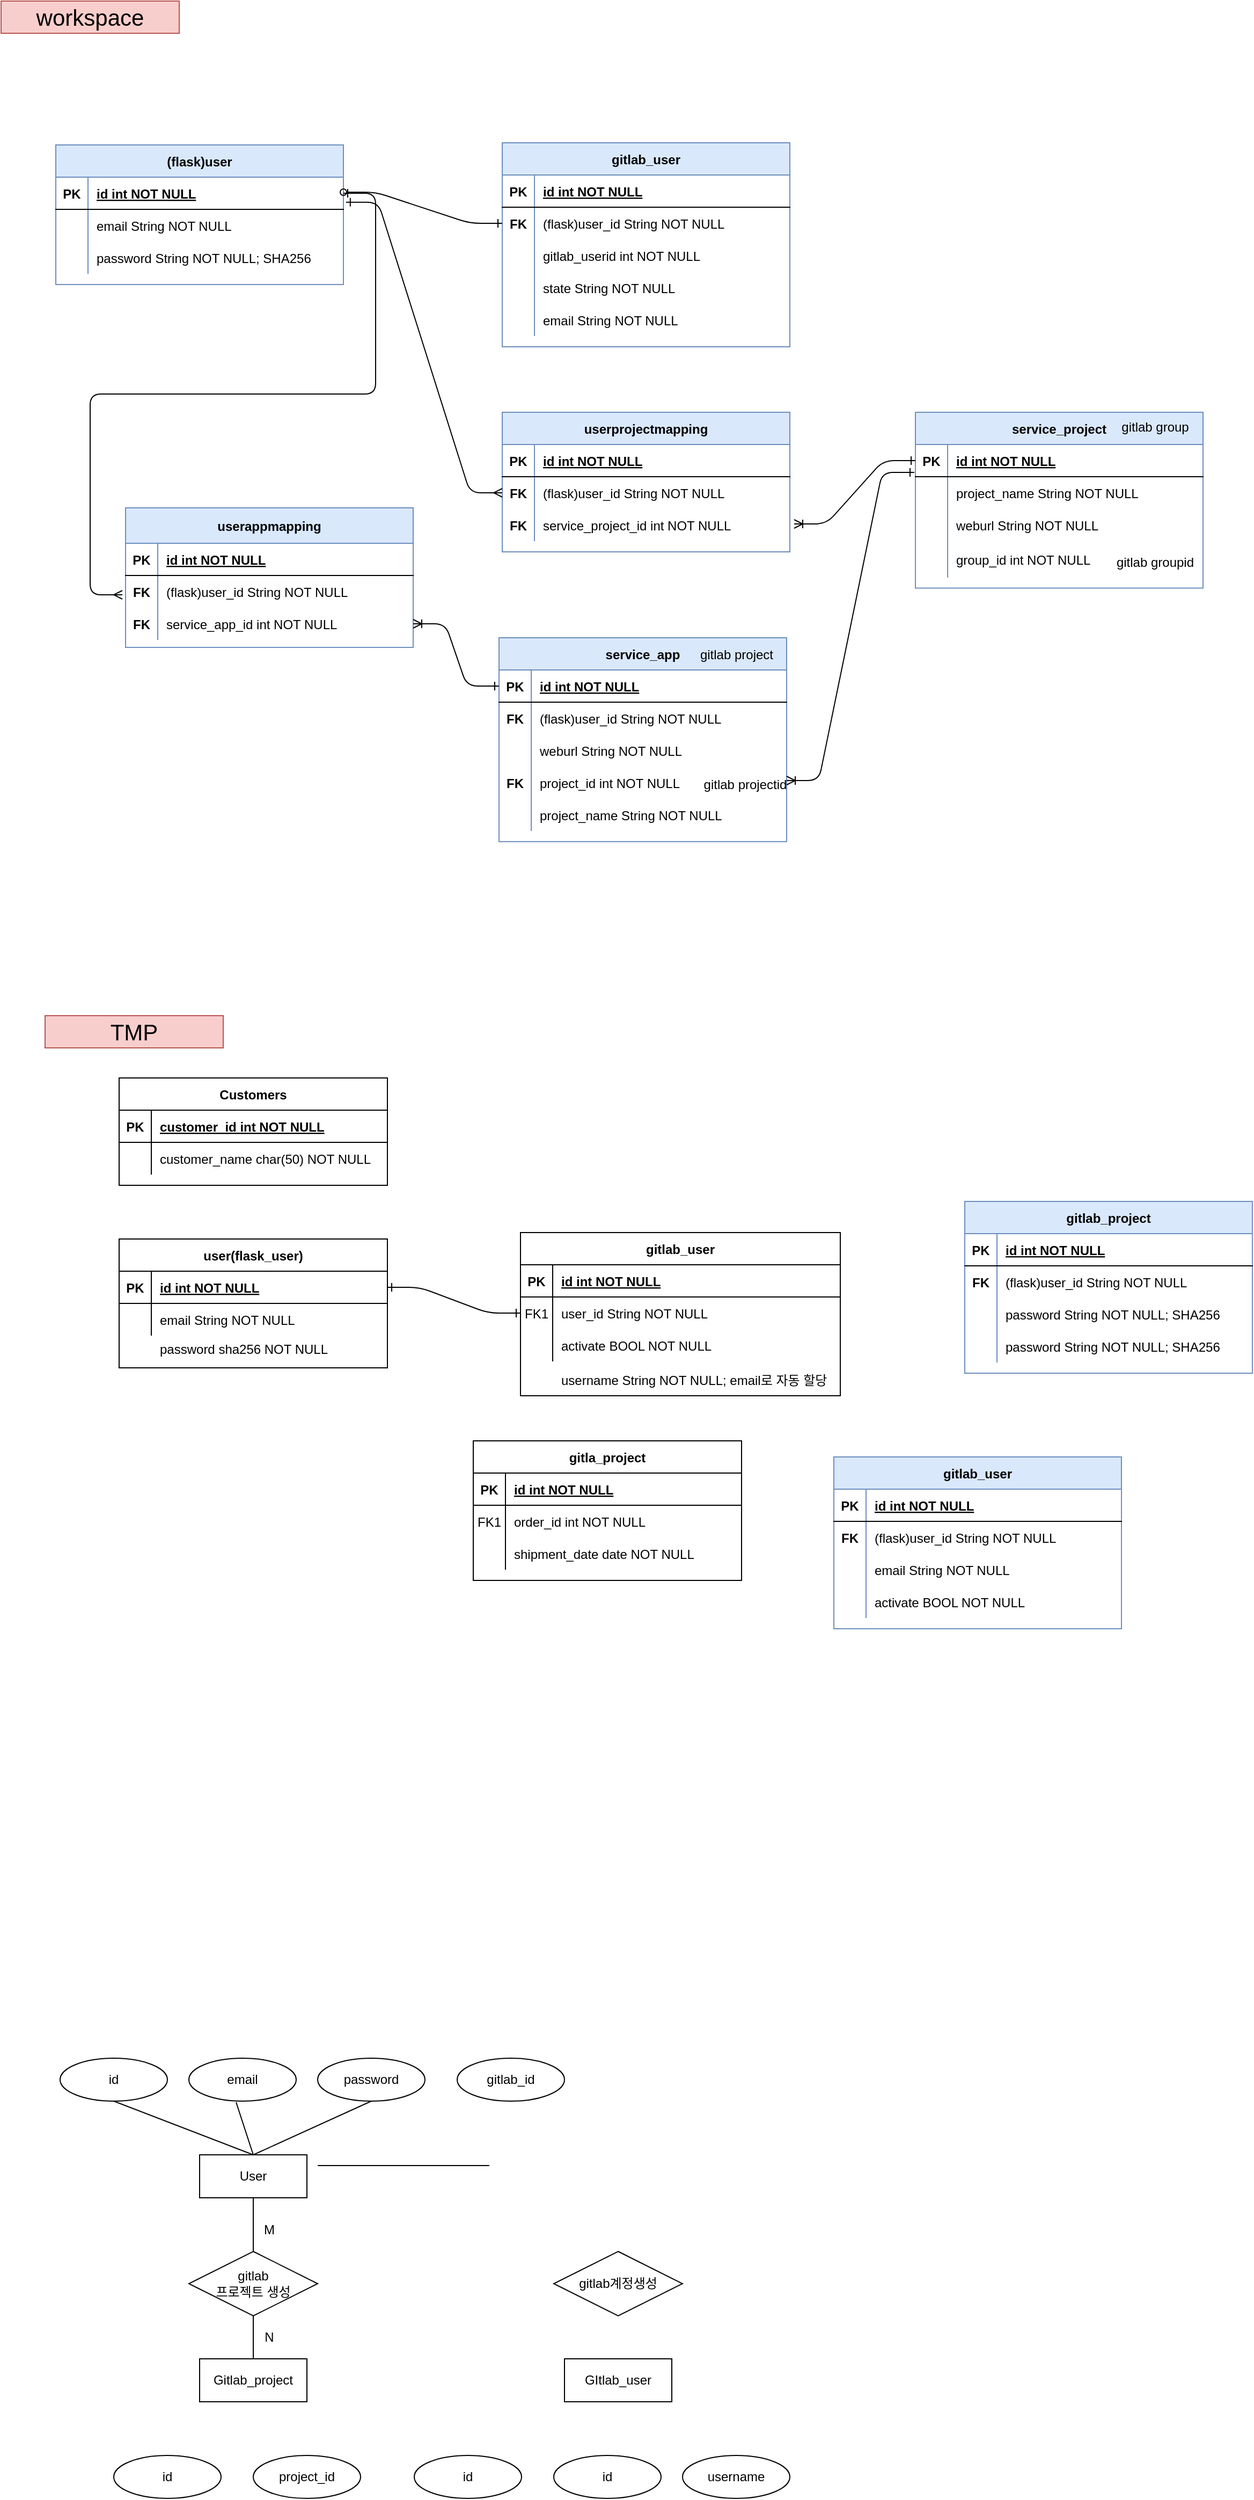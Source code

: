 <mxfile version="14.6.13" type="device"><diagram id="R2lEEEUBdFMjLlhIrx00" name="Page-1"><mxGraphModel dx="685" dy="2985" grid="0" gridSize="10" guides="1" tooltips="1" connect="1" arrows="1" fold="1" page="1" pageScale="1" pageWidth="850" pageHeight="1100" math="0" shadow="0" extFonts="Permanent Marker^https://fonts.googleapis.com/css?family=Permanent+Marker"><root><mxCell id="0"/><mxCell id="1" parent="0"/><mxCell id="C-vyLk0tnHw3VtMMgP7b-1" value="" style="edgeStyle=entityRelationEdgeStyle;endArrow=ERone;startArrow=ERone;endFill=0;startFill=0;" parent="1" source="C-vyLk0tnHw3VtMMgP7b-24" target="C-vyLk0tnHw3VtMMgP7b-6" edge="1"><mxGeometry width="100" height="100" relative="1" as="geometry"><mxPoint x="366" y="829" as="sourcePoint"/><mxPoint x="466" y="729" as="targetPoint"/></mxGeometry></mxCell><mxCell id="C-vyLk0tnHw3VtMMgP7b-2" value="gitlab_user" style="shape=table;startSize=30;container=1;collapsible=1;childLayout=tableLayout;fixedRows=1;rowLines=0;fontStyle=1;align=center;resizeLast=1;" parent="1" vertex="1"><mxGeometry x="520" y="223" width="298" height="152" as="geometry"/></mxCell><mxCell id="C-vyLk0tnHw3VtMMgP7b-3" value="" style="shape=partialRectangle;collapsible=0;dropTarget=0;pointerEvents=0;fillColor=none;points=[[0,0.5],[1,0.5]];portConstraint=eastwest;top=0;left=0;right=0;bottom=1;" parent="C-vyLk0tnHw3VtMMgP7b-2" vertex="1"><mxGeometry y="30" width="298" height="30" as="geometry"/></mxCell><mxCell id="C-vyLk0tnHw3VtMMgP7b-4" value="PK" style="shape=partialRectangle;overflow=hidden;connectable=0;fillColor=none;top=0;left=0;bottom=0;right=0;fontStyle=1;" parent="C-vyLk0tnHw3VtMMgP7b-3" vertex="1"><mxGeometry width="30" height="30" as="geometry"/></mxCell><mxCell id="C-vyLk0tnHw3VtMMgP7b-5" value="id int NOT NULL " style="shape=partialRectangle;overflow=hidden;connectable=0;fillColor=none;top=0;left=0;bottom=0;right=0;align=left;spacingLeft=6;fontStyle=5;" parent="C-vyLk0tnHw3VtMMgP7b-3" vertex="1"><mxGeometry x="30" width="268" height="30" as="geometry"/></mxCell><mxCell id="C-vyLk0tnHw3VtMMgP7b-6" value="" style="shape=partialRectangle;collapsible=0;dropTarget=0;pointerEvents=0;fillColor=none;points=[[0,0.5],[1,0.5]];portConstraint=eastwest;top=0;left=0;right=0;bottom=0;" parent="C-vyLk0tnHw3VtMMgP7b-2" vertex="1"><mxGeometry y="60" width="298" height="30" as="geometry"/></mxCell><mxCell id="C-vyLk0tnHw3VtMMgP7b-7" value="FK1" style="shape=partialRectangle;overflow=hidden;connectable=0;fillColor=none;top=0;left=0;bottom=0;right=0;" parent="C-vyLk0tnHw3VtMMgP7b-6" vertex="1"><mxGeometry width="30" height="30" as="geometry"/></mxCell><mxCell id="C-vyLk0tnHw3VtMMgP7b-8" value="user_id String NOT NULL" style="shape=partialRectangle;overflow=hidden;connectable=0;fillColor=none;top=0;left=0;bottom=0;right=0;align=left;spacingLeft=6;" parent="C-vyLk0tnHw3VtMMgP7b-6" vertex="1"><mxGeometry x="30" width="268" height="30" as="geometry"/></mxCell><mxCell id="C-vyLk0tnHw3VtMMgP7b-9" value="" style="shape=partialRectangle;collapsible=0;dropTarget=0;pointerEvents=0;fillColor=none;points=[[0,0.5],[1,0.5]];portConstraint=eastwest;top=0;left=0;right=0;bottom=0;" parent="C-vyLk0tnHw3VtMMgP7b-2" vertex="1"><mxGeometry y="90" width="298" height="30" as="geometry"/></mxCell><mxCell id="C-vyLk0tnHw3VtMMgP7b-10" value="" style="shape=partialRectangle;overflow=hidden;connectable=0;fillColor=none;top=0;left=0;bottom=0;right=0;" parent="C-vyLk0tnHw3VtMMgP7b-9" vertex="1"><mxGeometry width="30" height="30" as="geometry"/></mxCell><mxCell id="C-vyLk0tnHw3VtMMgP7b-11" value="activate BOOL NOT NULL" style="shape=partialRectangle;overflow=hidden;connectable=0;fillColor=none;top=0;left=0;bottom=0;right=0;align=left;spacingLeft=6;" parent="C-vyLk0tnHw3VtMMgP7b-9" vertex="1"><mxGeometry x="30" width="268" height="30" as="geometry"/></mxCell><mxCell id="C-vyLk0tnHw3VtMMgP7b-13" value="gitla_project" style="shape=table;startSize=30;container=1;collapsible=1;childLayout=tableLayout;fixedRows=1;rowLines=0;fontStyle=1;align=center;resizeLast=1;" parent="1" vertex="1"><mxGeometry x="476" y="417" width="250" height="130" as="geometry"/></mxCell><mxCell id="C-vyLk0tnHw3VtMMgP7b-14" value="" style="shape=partialRectangle;collapsible=0;dropTarget=0;pointerEvents=0;fillColor=none;points=[[0,0.5],[1,0.5]];portConstraint=eastwest;top=0;left=0;right=0;bottom=1;" parent="C-vyLk0tnHw3VtMMgP7b-13" vertex="1"><mxGeometry y="30" width="250" height="30" as="geometry"/></mxCell><mxCell id="C-vyLk0tnHw3VtMMgP7b-15" value="PK" style="shape=partialRectangle;overflow=hidden;connectable=0;fillColor=none;top=0;left=0;bottom=0;right=0;fontStyle=1;" parent="C-vyLk0tnHw3VtMMgP7b-14" vertex="1"><mxGeometry width="30" height="30" as="geometry"/></mxCell><mxCell id="C-vyLk0tnHw3VtMMgP7b-16" value="id int NOT NULL " style="shape=partialRectangle;overflow=hidden;connectable=0;fillColor=none;top=0;left=0;bottom=0;right=0;align=left;spacingLeft=6;fontStyle=5;" parent="C-vyLk0tnHw3VtMMgP7b-14" vertex="1"><mxGeometry x="30" width="220" height="30" as="geometry"/></mxCell><mxCell id="C-vyLk0tnHw3VtMMgP7b-17" value="" style="shape=partialRectangle;collapsible=0;dropTarget=0;pointerEvents=0;fillColor=none;points=[[0,0.5],[1,0.5]];portConstraint=eastwest;top=0;left=0;right=0;bottom=0;" parent="C-vyLk0tnHw3VtMMgP7b-13" vertex="1"><mxGeometry y="60" width="250" height="30" as="geometry"/></mxCell><mxCell id="C-vyLk0tnHw3VtMMgP7b-18" value="FK1" style="shape=partialRectangle;overflow=hidden;connectable=0;fillColor=none;top=0;left=0;bottom=0;right=0;" parent="C-vyLk0tnHw3VtMMgP7b-17" vertex="1"><mxGeometry width="30" height="30" as="geometry"/></mxCell><mxCell id="C-vyLk0tnHw3VtMMgP7b-19" value="order_id int NOT NULL" style="shape=partialRectangle;overflow=hidden;connectable=0;fillColor=none;top=0;left=0;bottom=0;right=0;align=left;spacingLeft=6;" parent="C-vyLk0tnHw3VtMMgP7b-17" vertex="1"><mxGeometry x="30" width="220" height="30" as="geometry"/></mxCell><mxCell id="C-vyLk0tnHw3VtMMgP7b-20" value="" style="shape=partialRectangle;collapsible=0;dropTarget=0;pointerEvents=0;fillColor=none;points=[[0,0.5],[1,0.5]];portConstraint=eastwest;top=0;left=0;right=0;bottom=0;" parent="C-vyLk0tnHw3VtMMgP7b-13" vertex="1"><mxGeometry y="90" width="250" height="30" as="geometry"/></mxCell><mxCell id="C-vyLk0tnHw3VtMMgP7b-21" value="" style="shape=partialRectangle;overflow=hidden;connectable=0;fillColor=none;top=0;left=0;bottom=0;right=0;" parent="C-vyLk0tnHw3VtMMgP7b-20" vertex="1"><mxGeometry width="30" height="30" as="geometry"/></mxCell><mxCell id="C-vyLk0tnHw3VtMMgP7b-22" value="shipment_date date NOT NULL" style="shape=partialRectangle;overflow=hidden;connectable=0;fillColor=none;top=0;left=0;bottom=0;right=0;align=left;spacingLeft=6;" parent="C-vyLk0tnHw3VtMMgP7b-20" vertex="1"><mxGeometry x="30" width="220" height="30" as="geometry"/></mxCell><object label="user(flask_user)" id="C-vyLk0tnHw3VtMMgP7b-23"><mxCell style="shape=table;startSize=30;container=1;collapsible=1;childLayout=tableLayout;fixedRows=1;rowLines=0;fontStyle=1;align=center;resizeLast=1;" parent="1" vertex="1"><mxGeometry x="146" y="229" width="250" height="120" as="geometry"/></mxCell></object><mxCell id="C-vyLk0tnHw3VtMMgP7b-24" value="" style="shape=partialRectangle;collapsible=0;dropTarget=0;pointerEvents=0;fillColor=none;points=[[0,0.5],[1,0.5]];portConstraint=eastwest;top=0;left=0;right=0;bottom=1;" parent="C-vyLk0tnHw3VtMMgP7b-23" vertex="1"><mxGeometry y="30" width="250" height="30" as="geometry"/></mxCell><mxCell id="C-vyLk0tnHw3VtMMgP7b-25" value="PK" style="shape=partialRectangle;overflow=hidden;connectable=0;fillColor=none;top=0;left=0;bottom=0;right=0;fontStyle=1;" parent="C-vyLk0tnHw3VtMMgP7b-24" vertex="1"><mxGeometry width="30" height="30" as="geometry"/></mxCell><mxCell id="C-vyLk0tnHw3VtMMgP7b-26" value="id int NOT NULL " style="shape=partialRectangle;overflow=hidden;connectable=0;fillColor=none;top=0;left=0;bottom=0;right=0;align=left;spacingLeft=6;fontStyle=5;" parent="C-vyLk0tnHw3VtMMgP7b-24" vertex="1"><mxGeometry x="30" width="220" height="30" as="geometry"/></mxCell><mxCell id="C-vyLk0tnHw3VtMMgP7b-27" value="" style="shape=partialRectangle;collapsible=0;dropTarget=0;pointerEvents=0;fillColor=none;points=[[0,0.5],[1,0.5]];portConstraint=eastwest;top=0;left=0;right=0;bottom=0;" parent="C-vyLk0tnHw3VtMMgP7b-23" vertex="1"><mxGeometry y="60" width="250" height="30" as="geometry"/></mxCell><mxCell id="C-vyLk0tnHw3VtMMgP7b-28" value="" style="shape=partialRectangle;overflow=hidden;connectable=0;fillColor=none;top=0;left=0;bottom=0;right=0;" parent="C-vyLk0tnHw3VtMMgP7b-27" vertex="1"><mxGeometry width="30" height="30" as="geometry"/></mxCell><object label="email String NOT NULL" sss="" df="" id="C-vyLk0tnHw3VtMMgP7b-29"><mxCell style="shape=partialRectangle;overflow=hidden;connectable=0;fillColor=none;top=0;left=0;bottom=0;right=0;align=left;spacingLeft=6;" parent="C-vyLk0tnHw3VtMMgP7b-27" vertex="1"><mxGeometry x="30" width="220" height="30" as="geometry"/></mxCell></object><mxCell id="BXOXtypo6g_zKJY4N_6_-1" value="gitlab&lt;br&gt;프로젝트 생성" style="shape=rhombus;perimeter=rhombusPerimeter;whiteSpace=wrap;html=1;align=center;" parent="1" vertex="1"><mxGeometry x="211" y="1172" width="120" height="60" as="geometry"/></mxCell><mxCell id="BXOXtypo6g_zKJY4N_6_-2" value="User" style="whiteSpace=wrap;html=1;align=center;" parent="1" vertex="1"><mxGeometry x="221" y="1082" width="100" height="40" as="geometry"/></mxCell><mxCell id="BXOXtypo6g_zKJY4N_6_-3" value="id" style="ellipse;whiteSpace=wrap;html=1;align=center;" parent="1" vertex="1"><mxGeometry x="91" y="992" width="100" height="40" as="geometry"/></mxCell><mxCell id="BXOXtypo6g_zKJY4N_6_-4" value="email" style="ellipse;whiteSpace=wrap;html=1;align=center;" parent="1" vertex="1"><mxGeometry x="211" y="992" width="100" height="40" as="geometry"/></mxCell><mxCell id="BXOXtypo6g_zKJY4N_6_-5" value="password" style="ellipse;whiteSpace=wrap;html=1;align=center;" parent="1" vertex="1"><mxGeometry x="331" y="992" width="100" height="40" as="geometry"/></mxCell><mxCell id="BXOXtypo6g_zKJY4N_6_-9" value="" style="endArrow=none;html=1;rounded=0;entryX=0.5;entryY=0;entryDx=0;entryDy=0;exitX=0.5;exitY=1;exitDx=0;exitDy=0;" parent="1" source="BXOXtypo6g_zKJY4N_6_-3" target="BXOXtypo6g_zKJY4N_6_-2" edge="1"><mxGeometry relative="1" as="geometry"><mxPoint x="71" y="1062" as="sourcePoint"/><mxPoint x="231" y="1062" as="targetPoint"/></mxGeometry></mxCell><mxCell id="BXOXtypo6g_zKJY4N_6_-10" value="" style="endArrow=none;html=1;rounded=0;exitX=0.44;exitY=1.025;exitDx=0;exitDy=0;exitPerimeter=0;entryX=0.5;entryY=0;entryDx=0;entryDy=0;" parent="1" source="BXOXtypo6g_zKJY4N_6_-4" target="BXOXtypo6g_zKJY4N_6_-2" edge="1"><mxGeometry relative="1" as="geometry"><mxPoint x="21" y="1162" as="sourcePoint"/><mxPoint x="181" y="1162" as="targetPoint"/></mxGeometry></mxCell><mxCell id="BXOXtypo6g_zKJY4N_6_-11" value="" style="endArrow=none;html=1;rounded=0;exitX=0.5;exitY=1;exitDx=0;exitDy=0;entryX=0.5;entryY=0;entryDx=0;entryDy=0;" parent="1" source="BXOXtypo6g_zKJY4N_6_-5" target="BXOXtypo6g_zKJY4N_6_-2" edge="1"><mxGeometry relative="1" as="geometry"><mxPoint x="371" y="1082" as="sourcePoint"/><mxPoint x="531" y="1082" as="targetPoint"/></mxGeometry></mxCell><mxCell id="BXOXtypo6g_zKJY4N_6_-12" value="Gitlab_project" style="whiteSpace=wrap;html=1;align=center;" parent="1" vertex="1"><mxGeometry x="221" y="1272" width="100" height="40" as="geometry"/></mxCell><mxCell id="BXOXtypo6g_zKJY4N_6_-13" value="gitlab계정생성" style="shape=rhombus;perimeter=rhombusPerimeter;whiteSpace=wrap;html=1;align=center;" parent="1" vertex="1"><mxGeometry x="551" y="1172" width="120" height="60" as="geometry"/></mxCell><mxCell id="BXOXtypo6g_zKJY4N_6_-14" value="id" style="ellipse;whiteSpace=wrap;html=1;align=center;" parent="1" vertex="1"><mxGeometry x="141" y="1362" width="100" height="40" as="geometry"/></mxCell><mxCell id="BXOXtypo6g_zKJY4N_6_-15" value="project_id" style="ellipse;whiteSpace=wrap;html=1;align=center;" parent="1" vertex="1"><mxGeometry x="271" y="1362" width="100" height="40" as="geometry"/></mxCell><mxCell id="BXOXtypo6g_zKJY4N_6_-17" value="" style="endArrow=none;html=1;rounded=0;exitX=0.5;exitY=1;exitDx=0;exitDy=0;entryX=0.5;entryY=0;entryDx=0;entryDy=0;" parent="1" source="BXOXtypo6g_zKJY4N_6_-2" target="BXOXtypo6g_zKJY4N_6_-1" edge="1"><mxGeometry relative="1" as="geometry"><mxPoint x="1" y="1242" as="sourcePoint"/><mxPoint x="161" y="1242" as="targetPoint"/></mxGeometry></mxCell><mxCell id="BXOXtypo6g_zKJY4N_6_-18" value="" style="endArrow=none;html=1;rounded=0;exitX=0.5;exitY=1;exitDx=0;exitDy=0;entryX=0.5;entryY=0;entryDx=0;entryDy=0;" parent="1" source="BXOXtypo6g_zKJY4N_6_-1" target="BXOXtypo6g_zKJY4N_6_-12" edge="1"><mxGeometry relative="1" as="geometry"><mxPoint x="-9" y="1282" as="sourcePoint"/><mxPoint x="151" y="1282" as="targetPoint"/></mxGeometry></mxCell><mxCell id="BXOXtypo6g_zKJY4N_6_-19" value="M" style="text;html=1;strokeColor=none;fillColor=none;align=center;verticalAlign=middle;whiteSpace=wrap;rounded=0;" parent="1" vertex="1"><mxGeometry x="266" y="1142" width="40" height="20" as="geometry"/></mxCell><mxCell id="BXOXtypo6g_zKJY4N_6_-21" value="N" style="text;html=1;strokeColor=none;fillColor=none;align=center;verticalAlign=middle;whiteSpace=wrap;rounded=0;" parent="1" vertex="1"><mxGeometry x="266" y="1242" width="40" height="20" as="geometry"/></mxCell><mxCell id="BXOXtypo6g_zKJY4N_6_-22" value="gitlab_id" style="ellipse;whiteSpace=wrap;html=1;align=center;" parent="1" vertex="1"><mxGeometry x="461" y="992" width="100" height="40" as="geometry"/></mxCell><mxCell id="BXOXtypo6g_zKJY4N_6_-23" value="GItlab_user" style="whiteSpace=wrap;html=1;align=center;" parent="1" vertex="1"><mxGeometry x="561" y="1272" width="100" height="40" as="geometry"/></mxCell><mxCell id="BXOXtypo6g_zKJY4N_6_-24" value="id" style="ellipse;whiteSpace=wrap;html=1;align=center;" parent="1" vertex="1"><mxGeometry x="421" y="1362" width="100" height="40" as="geometry"/></mxCell><mxCell id="BXOXtypo6g_zKJY4N_6_-25" value="id" style="ellipse;whiteSpace=wrap;html=1;align=center;" parent="1" vertex="1"><mxGeometry x="551" y="1362" width="100" height="40" as="geometry"/></mxCell><mxCell id="BXOXtypo6g_zKJY4N_6_-26" value="username" style="ellipse;whiteSpace=wrap;html=1;align=center;" parent="1" vertex="1"><mxGeometry x="671" y="1362" width="100" height="40" as="geometry"/></mxCell><mxCell id="xePOYDw-ApHGvrt-FQwB-1" value="" style="endArrow=none;html=1;rounded=0;" parent="1" edge="1"><mxGeometry relative="1" as="geometry"><mxPoint x="331" y="1092" as="sourcePoint"/><mxPoint x="491" y="1092" as="targetPoint"/></mxGeometry></mxCell><mxCell id="xePOYDw-ApHGvrt-FQwB-2" value="Customers" style="shape=table;startSize=30;container=1;collapsible=1;childLayout=tableLayout;fixedRows=1;rowLines=0;fontStyle=1;align=center;resizeLast=1;" parent="1" vertex="1"><mxGeometry x="146" y="79" width="250" height="100" as="geometry"/></mxCell><mxCell id="xePOYDw-ApHGvrt-FQwB-3" value="" style="shape=partialRectangle;collapsible=0;dropTarget=0;pointerEvents=0;fillColor=none;points=[[0,0.5],[1,0.5]];portConstraint=eastwest;top=0;left=0;right=0;bottom=1;" parent="xePOYDw-ApHGvrt-FQwB-2" vertex="1"><mxGeometry y="30" width="250" height="30" as="geometry"/></mxCell><mxCell id="xePOYDw-ApHGvrt-FQwB-4" value="PK" style="shape=partialRectangle;overflow=hidden;connectable=0;fillColor=none;top=0;left=0;bottom=0;right=0;fontStyle=1;" parent="xePOYDw-ApHGvrt-FQwB-3" vertex="1"><mxGeometry width="30" height="30" as="geometry"/></mxCell><mxCell id="xePOYDw-ApHGvrt-FQwB-5" value="customer_id int NOT NULL " style="shape=partialRectangle;overflow=hidden;connectable=0;fillColor=none;top=0;left=0;bottom=0;right=0;align=left;spacingLeft=6;fontStyle=5;" parent="xePOYDw-ApHGvrt-FQwB-3" vertex="1"><mxGeometry x="30" width="220" height="30" as="geometry"/></mxCell><mxCell id="xePOYDw-ApHGvrt-FQwB-6" value="" style="shape=partialRectangle;collapsible=0;dropTarget=0;pointerEvents=0;fillColor=none;points=[[0,0.5],[1,0.5]];portConstraint=eastwest;top=0;left=0;right=0;bottom=0;" parent="xePOYDw-ApHGvrt-FQwB-2" vertex="1"><mxGeometry y="60" width="250" height="30" as="geometry"/></mxCell><mxCell id="xePOYDw-ApHGvrt-FQwB-7" value="" style="shape=partialRectangle;overflow=hidden;connectable=0;fillColor=none;top=0;left=0;bottom=0;right=0;" parent="xePOYDw-ApHGvrt-FQwB-6" vertex="1"><mxGeometry width="30" height="30" as="geometry"/></mxCell><mxCell id="xePOYDw-ApHGvrt-FQwB-8" value="customer_name char(50) NOT NULL" style="shape=partialRectangle;overflow=hidden;connectable=0;fillColor=none;top=0;left=0;bottom=0;right=0;align=left;spacingLeft=6;" parent="xePOYDw-ApHGvrt-FQwB-6" vertex="1"><mxGeometry x="30" width="220" height="30" as="geometry"/></mxCell><object label="password sha256 NOT NULL" sss="" df="" id="xePOYDw-ApHGvrt-FQwB-42"><mxCell style="shape=partialRectangle;overflow=hidden;connectable=0;fillColor=none;top=0;left=0;bottom=0;right=0;align=left;spacingLeft=6;" parent="1" vertex="1"><mxGeometry x="176" y="316" width="220" height="30" as="geometry"/></mxCell></object><mxCell id="xePOYDw-ApHGvrt-FQwB-43" value="username String NOT NULL; email로 자동 할당" style="shape=partialRectangle;overflow=hidden;connectable=0;fillColor=none;top=0;left=0;bottom=0;right=0;align=left;spacingLeft=6;" parent="1" vertex="1"><mxGeometry x="550" y="345" width="268" height="30" as="geometry"/></mxCell><mxCell id="xePOYDw-ApHGvrt-FQwB-74" value="gitlab_user" style="shape=table;startSize=30;container=1;collapsible=1;childLayout=tableLayout;fixedRows=1;rowLines=0;fontStyle=1;align=center;resizeLast=1;fillColor=#dae8fc;strokeColor=#6c8ebf;" parent="1" vertex="1"><mxGeometry x="812" y="432" width="268" height="160" as="geometry"/></mxCell><mxCell id="xePOYDw-ApHGvrt-FQwB-75" value="" style="shape=partialRectangle;collapsible=0;dropTarget=0;pointerEvents=0;fillColor=none;top=0;left=0;bottom=1;right=0;points=[[0,0.5],[1,0.5]];portConstraint=eastwest;" parent="xePOYDw-ApHGvrt-FQwB-74" vertex="1"><mxGeometry y="30" width="268" height="30" as="geometry"/></mxCell><mxCell id="xePOYDw-ApHGvrt-FQwB-76" value="PK" style="shape=partialRectangle;connectable=0;fillColor=none;top=0;left=0;bottom=0;right=0;fontStyle=1;overflow=hidden;" parent="xePOYDw-ApHGvrt-FQwB-75" vertex="1"><mxGeometry width="30" height="30" as="geometry"/></mxCell><mxCell id="xePOYDw-ApHGvrt-FQwB-77" value="id int NOT NULL" style="shape=partialRectangle;connectable=0;fillColor=none;top=0;left=0;bottom=0;right=0;align=left;spacingLeft=6;fontStyle=5;overflow=hidden;" parent="xePOYDw-ApHGvrt-FQwB-75" vertex="1"><mxGeometry x="30" width="238" height="30" as="geometry"/></mxCell><mxCell id="xePOYDw-ApHGvrt-FQwB-78" value="" style="shape=partialRectangle;collapsible=0;dropTarget=0;pointerEvents=0;fillColor=none;top=0;left=0;bottom=0;right=0;points=[[0,0.5],[1,0.5]];portConstraint=eastwest;" parent="xePOYDw-ApHGvrt-FQwB-74" vertex="1"><mxGeometry y="60" width="268" height="30" as="geometry"/></mxCell><mxCell id="xePOYDw-ApHGvrt-FQwB-79" value="FK" style="shape=partialRectangle;connectable=0;fillColor=none;top=0;left=0;bottom=0;right=0;editable=1;overflow=hidden;fontStyle=1" parent="xePOYDw-ApHGvrt-FQwB-78" vertex="1"><mxGeometry width="30" height="30" as="geometry"/></mxCell><mxCell id="xePOYDw-ApHGvrt-FQwB-80" value="(flask)user_id String NOT NULL" style="shape=partialRectangle;connectable=0;fillColor=none;top=0;left=0;bottom=0;right=0;align=left;spacingLeft=6;overflow=hidden;" parent="xePOYDw-ApHGvrt-FQwB-78" vertex="1"><mxGeometry x="30" width="238" height="30" as="geometry"/></mxCell><mxCell id="xePOYDw-ApHGvrt-FQwB-81" value="" style="shape=partialRectangle;collapsible=0;dropTarget=0;pointerEvents=0;fillColor=none;top=0;left=0;bottom=0;right=0;points=[[0,0.5],[1,0.5]];portConstraint=eastwest;" parent="xePOYDw-ApHGvrt-FQwB-74" vertex="1"><mxGeometry y="90" width="268" height="30" as="geometry"/></mxCell><mxCell id="xePOYDw-ApHGvrt-FQwB-82" value="" style="shape=partialRectangle;connectable=0;fillColor=none;top=0;left=0;bottom=0;right=0;editable=1;overflow=hidden;" parent="xePOYDw-ApHGvrt-FQwB-81" vertex="1"><mxGeometry width="30" height="30" as="geometry"/></mxCell><mxCell id="xePOYDw-ApHGvrt-FQwB-83" value="email String NOT NULL " style="shape=partialRectangle;connectable=0;fillColor=none;top=0;left=0;bottom=0;right=0;align=left;spacingLeft=6;overflow=hidden;" parent="xePOYDw-ApHGvrt-FQwB-81" vertex="1"><mxGeometry x="30" width="238" height="30" as="geometry"/></mxCell><mxCell id="xePOYDw-ApHGvrt-FQwB-84" value="" style="shape=partialRectangle;collapsible=0;dropTarget=0;pointerEvents=0;fillColor=none;top=0;left=0;bottom=0;right=0;points=[[0,0.5],[1,0.5]];portConstraint=eastwest;" parent="xePOYDw-ApHGvrt-FQwB-74" vertex="1"><mxGeometry y="120" width="268" height="30" as="geometry"/></mxCell><mxCell id="xePOYDw-ApHGvrt-FQwB-85" value="" style="shape=partialRectangle;connectable=0;fillColor=none;top=0;left=0;bottom=0;right=0;editable=1;overflow=hidden;" parent="xePOYDw-ApHGvrt-FQwB-84" vertex="1"><mxGeometry width="30" height="30" as="geometry"/></mxCell><mxCell id="xePOYDw-ApHGvrt-FQwB-86" value="activate BOOL NOT NULL" style="shape=partialRectangle;connectable=0;fillColor=none;top=0;left=0;bottom=0;right=0;align=left;spacingLeft=6;overflow=hidden;" parent="xePOYDw-ApHGvrt-FQwB-84" vertex="1"><mxGeometry x="30" width="238" height="30" as="geometry"/></mxCell><mxCell id="xePOYDw-ApHGvrt-FQwB-108" value="TMP" style="text;html=1;strokeColor=#b85450;fillColor=#f8cecc;align=center;verticalAlign=middle;whiteSpace=wrap;rounded=0;fontSize=21;" parent="1" vertex="1"><mxGeometry x="77" y="21" width="166" height="30" as="geometry"/></mxCell><mxCell id="xePOYDw-ApHGvrt-FQwB-110" value="(flask)user" style="shape=table;startSize=30;container=1;collapsible=1;childLayout=tableLayout;fixedRows=1;rowLines=0;fontStyle=1;align=center;resizeLast=1;fillColor=#dae8fc;strokeColor=#6c8ebf;" parent="1" vertex="1"><mxGeometry x="87" y="-790" width="268" height="130" as="geometry"/></mxCell><mxCell id="xePOYDw-ApHGvrt-FQwB-111" value="" style="shape=partialRectangle;collapsible=0;dropTarget=0;pointerEvents=0;fillColor=none;top=0;left=0;bottom=1;right=0;points=[[0,0.5],[1,0.5]];portConstraint=eastwest;" parent="xePOYDw-ApHGvrt-FQwB-110" vertex="1"><mxGeometry y="30" width="268" height="30" as="geometry"/></mxCell><mxCell id="xePOYDw-ApHGvrt-FQwB-112" value="PK" style="shape=partialRectangle;connectable=0;fillColor=none;top=0;left=0;bottom=0;right=0;fontStyle=1;overflow=hidden;" parent="xePOYDw-ApHGvrt-FQwB-111" vertex="1"><mxGeometry width="30" height="30" as="geometry"/></mxCell><mxCell id="xePOYDw-ApHGvrt-FQwB-113" value="id int NOT NULL" style="shape=partialRectangle;connectable=0;fillColor=none;top=0;left=0;bottom=0;right=0;align=left;spacingLeft=6;fontStyle=5;overflow=hidden;" parent="xePOYDw-ApHGvrt-FQwB-111" vertex="1"><mxGeometry x="30" width="238" height="30" as="geometry"/></mxCell><mxCell id="xePOYDw-ApHGvrt-FQwB-114" value="" style="shape=partialRectangle;collapsible=0;dropTarget=0;pointerEvents=0;fillColor=none;top=0;left=0;bottom=0;right=0;points=[[0,0.5],[1,0.5]];portConstraint=eastwest;" parent="xePOYDw-ApHGvrt-FQwB-110" vertex="1"><mxGeometry y="60" width="268" height="30" as="geometry"/></mxCell><mxCell id="xePOYDw-ApHGvrt-FQwB-115" value="" style="shape=partialRectangle;connectable=0;fillColor=none;top=0;left=0;bottom=0;right=0;editable=1;overflow=hidden;" parent="xePOYDw-ApHGvrt-FQwB-114" vertex="1"><mxGeometry width="30" height="30" as="geometry"/></mxCell><mxCell id="xePOYDw-ApHGvrt-FQwB-116" value="email String NOT NULL" style="shape=partialRectangle;connectable=0;fillColor=none;top=0;left=0;bottom=0;right=0;align=left;spacingLeft=6;overflow=hidden;" parent="xePOYDw-ApHGvrt-FQwB-114" vertex="1"><mxGeometry x="30" width="238" height="30" as="geometry"/></mxCell><mxCell id="xePOYDw-ApHGvrt-FQwB-117" value="" style="shape=partialRectangle;collapsible=0;dropTarget=0;pointerEvents=0;fillColor=none;top=0;left=0;bottom=0;right=0;points=[[0,0.5],[1,0.5]];portConstraint=eastwest;" parent="xePOYDw-ApHGvrt-FQwB-110" vertex="1"><mxGeometry y="90" width="268" height="30" as="geometry"/></mxCell><mxCell id="xePOYDw-ApHGvrt-FQwB-118" value="" style="shape=partialRectangle;connectable=0;fillColor=none;top=0;left=0;bottom=0;right=0;editable=1;overflow=hidden;" parent="xePOYDw-ApHGvrt-FQwB-117" vertex="1"><mxGeometry width="30" height="30" as="geometry"/></mxCell><mxCell id="xePOYDw-ApHGvrt-FQwB-119" value="password String NOT NULL; SHA256" style="shape=partialRectangle;connectable=0;fillColor=none;top=0;left=0;bottom=0;right=0;align=left;spacingLeft=6;overflow=hidden;" parent="xePOYDw-ApHGvrt-FQwB-117" vertex="1"><mxGeometry x="30" width="238" height="30" as="geometry"/></mxCell><mxCell id="xePOYDw-ApHGvrt-FQwB-120" value="gitlab_project" style="shape=table;startSize=30;container=1;collapsible=1;childLayout=tableLayout;fixedRows=1;rowLines=0;fontStyle=1;align=center;resizeLast=1;fillColor=#dae8fc;strokeColor=#6c8ebf;" parent="1" vertex="1"><mxGeometry x="934" y="194" width="268" height="160" as="geometry"/></mxCell><mxCell id="xePOYDw-ApHGvrt-FQwB-121" value="" style="shape=partialRectangle;collapsible=0;dropTarget=0;pointerEvents=0;fillColor=none;top=0;left=0;bottom=1;right=0;points=[[0,0.5],[1,0.5]];portConstraint=eastwest;" parent="xePOYDw-ApHGvrt-FQwB-120" vertex="1"><mxGeometry y="30" width="268" height="30" as="geometry"/></mxCell><mxCell id="xePOYDw-ApHGvrt-FQwB-122" value="PK" style="shape=partialRectangle;connectable=0;fillColor=none;top=0;left=0;bottom=0;right=0;fontStyle=1;overflow=hidden;" parent="xePOYDw-ApHGvrt-FQwB-121" vertex="1"><mxGeometry width="30" height="30" as="geometry"/></mxCell><mxCell id="xePOYDw-ApHGvrt-FQwB-123" value="id int NOT NULL" style="shape=partialRectangle;connectable=0;fillColor=none;top=0;left=0;bottom=0;right=0;align=left;spacingLeft=6;fontStyle=5;overflow=hidden;" parent="xePOYDw-ApHGvrt-FQwB-121" vertex="1"><mxGeometry x="30" width="238" height="30" as="geometry"/></mxCell><mxCell id="xePOYDw-ApHGvrt-FQwB-124" value="" style="shape=partialRectangle;collapsible=0;dropTarget=0;pointerEvents=0;fillColor=none;top=0;left=0;bottom=0;right=0;points=[[0,0.5],[1,0.5]];portConstraint=eastwest;" parent="xePOYDw-ApHGvrt-FQwB-120" vertex="1"><mxGeometry y="60" width="268" height="30" as="geometry"/></mxCell><mxCell id="xePOYDw-ApHGvrt-FQwB-125" value="FK" style="shape=partialRectangle;connectable=0;fillColor=none;top=0;left=0;bottom=0;right=0;editable=1;overflow=hidden;fontStyle=1" parent="xePOYDw-ApHGvrt-FQwB-124" vertex="1"><mxGeometry width="30" height="30" as="geometry"/></mxCell><mxCell id="xePOYDw-ApHGvrt-FQwB-126" value="(flask)user_id String NOT NULL" style="shape=partialRectangle;connectable=0;fillColor=none;top=0;left=0;bottom=0;right=0;align=left;spacingLeft=6;overflow=hidden;" parent="xePOYDw-ApHGvrt-FQwB-124" vertex="1"><mxGeometry x="30" width="238" height="30" as="geometry"/></mxCell><mxCell id="xePOYDw-ApHGvrt-FQwB-127" value="" style="shape=partialRectangle;collapsible=0;dropTarget=0;pointerEvents=0;fillColor=none;top=0;left=0;bottom=0;right=0;points=[[0,0.5],[1,0.5]];portConstraint=eastwest;" parent="xePOYDw-ApHGvrt-FQwB-120" vertex="1"><mxGeometry y="90" width="268" height="30" as="geometry"/></mxCell><mxCell id="xePOYDw-ApHGvrt-FQwB-128" value="" style="shape=partialRectangle;connectable=0;fillColor=none;top=0;left=0;bottom=0;right=0;editable=1;overflow=hidden;" parent="xePOYDw-ApHGvrt-FQwB-127" vertex="1"><mxGeometry width="30" height="30" as="geometry"/></mxCell><mxCell id="xePOYDw-ApHGvrt-FQwB-129" value="password String NOT NULL; SHA256" style="shape=partialRectangle;connectable=0;fillColor=none;top=0;left=0;bottom=0;right=0;align=left;spacingLeft=6;overflow=hidden;" parent="xePOYDw-ApHGvrt-FQwB-127" vertex="1"><mxGeometry x="30" width="238" height="30" as="geometry"/></mxCell><mxCell id="xePOYDw-ApHGvrt-FQwB-130" value="" style="shape=partialRectangle;collapsible=0;dropTarget=0;pointerEvents=0;fillColor=none;top=0;left=0;bottom=0;right=0;points=[[0,0.5],[1,0.5]];portConstraint=eastwest;" parent="xePOYDw-ApHGvrt-FQwB-120" vertex="1"><mxGeometry y="120" width="268" height="30" as="geometry"/></mxCell><mxCell id="xePOYDw-ApHGvrt-FQwB-131" value="" style="shape=partialRectangle;connectable=0;fillColor=none;top=0;left=0;bottom=0;right=0;editable=1;overflow=hidden;" parent="xePOYDw-ApHGvrt-FQwB-130" vertex="1"><mxGeometry width="30" height="30" as="geometry"/></mxCell><mxCell id="xePOYDw-ApHGvrt-FQwB-132" value="password String NOT NULL; SHA256" style="shape=partialRectangle;connectable=0;fillColor=none;top=0;left=0;bottom=0;right=0;align=left;spacingLeft=6;overflow=hidden;" parent="xePOYDw-ApHGvrt-FQwB-130" vertex="1"><mxGeometry x="30" width="238" height="30" as="geometry"/></mxCell><mxCell id="xePOYDw-ApHGvrt-FQwB-135" value="workspace" style="text;html=1;strokeColor=#b85450;fillColor=#f8cecc;align=center;verticalAlign=middle;whiteSpace=wrap;rounded=0;fontSize=21;" parent="1" vertex="1"><mxGeometry x="36" y="-924" width="166" height="30" as="geometry"/></mxCell><mxCell id="xePOYDw-ApHGvrt-FQwB-136" value="gitlab_user" style="shape=table;startSize=30;container=1;collapsible=1;childLayout=tableLayout;fixedRows=1;rowLines=0;fontStyle=1;align=center;resizeLast=1;fillColor=#dae8fc;strokeColor=#6c8ebf;" parent="1" vertex="1"><mxGeometry x="503" y="-792" width="268" height="190" as="geometry"/></mxCell><mxCell id="xePOYDw-ApHGvrt-FQwB-137" value="" style="shape=partialRectangle;collapsible=0;dropTarget=0;pointerEvents=0;fillColor=none;top=0;left=0;bottom=1;right=0;points=[[0,0.5],[1,0.5]];portConstraint=eastwest;" parent="xePOYDw-ApHGvrt-FQwB-136" vertex="1"><mxGeometry y="30" width="268" height="30" as="geometry"/></mxCell><mxCell id="xePOYDw-ApHGvrt-FQwB-138" value="PK" style="shape=partialRectangle;connectable=0;fillColor=none;top=0;left=0;bottom=0;right=0;fontStyle=1;overflow=hidden;" parent="xePOYDw-ApHGvrt-FQwB-137" vertex="1"><mxGeometry width="30" height="30" as="geometry"/></mxCell><mxCell id="xePOYDw-ApHGvrt-FQwB-139" value="id int NOT NULL" style="shape=partialRectangle;connectable=0;fillColor=none;top=0;left=0;bottom=0;right=0;align=left;spacingLeft=6;fontStyle=5;overflow=hidden;" parent="xePOYDw-ApHGvrt-FQwB-137" vertex="1"><mxGeometry x="30" width="238" height="30" as="geometry"/></mxCell><mxCell id="xePOYDw-ApHGvrt-FQwB-140" value="" style="shape=partialRectangle;collapsible=0;dropTarget=0;pointerEvents=0;fillColor=none;top=0;left=0;bottom=0;right=0;points=[[0,0.5],[1,0.5]];portConstraint=eastwest;" parent="xePOYDw-ApHGvrt-FQwB-136" vertex="1"><mxGeometry y="60" width="268" height="30" as="geometry"/></mxCell><mxCell id="xePOYDw-ApHGvrt-FQwB-141" value="FK" style="shape=partialRectangle;connectable=0;fillColor=none;top=0;left=0;bottom=0;right=0;editable=1;overflow=hidden;fontStyle=1" parent="xePOYDw-ApHGvrt-FQwB-140" vertex="1"><mxGeometry width="30" height="30" as="geometry"/></mxCell><mxCell id="xePOYDw-ApHGvrt-FQwB-142" value="(flask)user_id String NOT NULL" style="shape=partialRectangle;connectable=0;fillColor=none;top=0;left=0;bottom=0;right=0;align=left;spacingLeft=6;overflow=hidden;" parent="xePOYDw-ApHGvrt-FQwB-140" vertex="1"><mxGeometry x="30" width="238" height="30" as="geometry"/></mxCell><mxCell id="xePOYDw-ApHGvrt-FQwB-143" value="" style="shape=partialRectangle;collapsible=0;dropTarget=0;pointerEvents=0;fillColor=none;top=0;left=0;bottom=0;right=0;points=[[0,0.5],[1,0.5]];portConstraint=eastwest;" parent="xePOYDw-ApHGvrt-FQwB-136" vertex="1"><mxGeometry y="90" width="268" height="30" as="geometry"/></mxCell><mxCell id="xePOYDw-ApHGvrt-FQwB-144" value="" style="shape=partialRectangle;connectable=0;fillColor=none;top=0;left=0;bottom=0;right=0;editable=1;overflow=hidden;" parent="xePOYDw-ApHGvrt-FQwB-143" vertex="1"><mxGeometry width="30" height="30" as="geometry"/></mxCell><mxCell id="xePOYDw-ApHGvrt-FQwB-145" value="gitlab_userid int NOT NULL " style="shape=partialRectangle;connectable=0;fillColor=none;top=0;left=0;bottom=0;right=0;align=left;spacingLeft=6;overflow=hidden;" parent="xePOYDw-ApHGvrt-FQwB-143" vertex="1"><mxGeometry x="30" width="238" height="30" as="geometry"/></mxCell><mxCell id="xePOYDw-ApHGvrt-FQwB-146" value="" style="shape=partialRectangle;collapsible=0;dropTarget=0;pointerEvents=0;fillColor=none;top=0;left=0;bottom=0;right=0;points=[[0,0.5],[1,0.5]];portConstraint=eastwest;" parent="xePOYDw-ApHGvrt-FQwB-136" vertex="1"><mxGeometry y="120" width="268" height="30" as="geometry"/></mxCell><mxCell id="xePOYDw-ApHGvrt-FQwB-147" value="" style="shape=partialRectangle;connectable=0;fillColor=none;top=0;left=0;bottom=0;right=0;editable=1;overflow=hidden;" parent="xePOYDw-ApHGvrt-FQwB-146" vertex="1"><mxGeometry width="30" height="30" as="geometry"/></mxCell><mxCell id="xePOYDw-ApHGvrt-FQwB-148" value="state String NOT NULL" style="shape=partialRectangle;connectable=0;fillColor=none;top=0;left=0;bottom=0;right=0;align=left;spacingLeft=6;overflow=hidden;" parent="xePOYDw-ApHGvrt-FQwB-146" vertex="1"><mxGeometry x="30" width="238" height="30" as="geometry"/></mxCell><mxCell id="kNWrqbLLhhoaj48XMJlA-1" value="" style="shape=partialRectangle;collapsible=0;dropTarget=0;pointerEvents=0;fillColor=none;top=0;left=0;bottom=0;right=0;points=[[0,0.5],[1,0.5]];portConstraint=eastwest;" parent="xePOYDw-ApHGvrt-FQwB-136" vertex="1"><mxGeometry y="150" width="268" height="30" as="geometry"/></mxCell><mxCell id="kNWrqbLLhhoaj48XMJlA-2" value="" style="shape=partialRectangle;connectable=0;fillColor=none;top=0;left=0;bottom=0;right=0;editable=1;overflow=hidden;" parent="kNWrqbLLhhoaj48XMJlA-1" vertex="1"><mxGeometry width="30" height="30" as="geometry"/></mxCell><mxCell id="kNWrqbLLhhoaj48XMJlA-3" value="email String NOT NULL " style="shape=partialRectangle;connectable=0;fillColor=none;top=0;left=0;bottom=0;right=0;align=left;spacingLeft=6;overflow=hidden;" parent="kNWrqbLLhhoaj48XMJlA-1" vertex="1"><mxGeometry x="30" width="238" height="30" as="geometry"/></mxCell><mxCell id="xePOYDw-ApHGvrt-FQwB-149" value="service_project" style="shape=table;startSize=30;container=1;collapsible=1;childLayout=tableLayout;fixedRows=1;rowLines=0;fontStyle=1;align=center;resizeLast=1;fillColor=#dae8fc;strokeColor=#6c8ebf;" parent="1" vertex="1"><mxGeometry x="888" y="-541" width="268" height="163.75" as="geometry"/></mxCell><mxCell id="xePOYDw-ApHGvrt-FQwB-150" value="" style="shape=partialRectangle;collapsible=0;dropTarget=0;pointerEvents=0;fillColor=none;top=0;left=0;bottom=1;right=0;points=[[0,0.5],[1,0.5]];portConstraint=eastwest;" parent="xePOYDw-ApHGvrt-FQwB-149" vertex="1"><mxGeometry y="30" width="268" height="30" as="geometry"/></mxCell><mxCell id="xePOYDw-ApHGvrt-FQwB-151" value="PK" style="shape=partialRectangle;connectable=0;fillColor=none;top=0;left=0;bottom=0;right=0;fontStyle=1;overflow=hidden;" parent="xePOYDw-ApHGvrt-FQwB-150" vertex="1"><mxGeometry width="30" height="30" as="geometry"/></mxCell><mxCell id="xePOYDw-ApHGvrt-FQwB-152" value="id int NOT NULL" style="shape=partialRectangle;connectable=0;fillColor=none;top=0;left=0;bottom=0;right=0;align=left;spacingLeft=6;fontStyle=5;overflow=hidden;" parent="xePOYDw-ApHGvrt-FQwB-150" vertex="1"><mxGeometry x="30" width="238" height="30" as="geometry"/></mxCell><mxCell id="xePOYDw-ApHGvrt-FQwB-156" value="" style="shape=partialRectangle;collapsible=0;dropTarget=0;pointerEvents=0;fillColor=none;top=0;left=0;bottom=0;right=0;points=[[0,0.5],[1,0.5]];portConstraint=eastwest;" parent="xePOYDw-ApHGvrt-FQwB-149" vertex="1"><mxGeometry y="60" width="268" height="30" as="geometry"/></mxCell><mxCell id="xePOYDw-ApHGvrt-FQwB-157" value="" style="shape=partialRectangle;connectable=0;fillColor=none;top=0;left=0;bottom=0;right=0;editable=1;overflow=hidden;" parent="xePOYDw-ApHGvrt-FQwB-156" vertex="1"><mxGeometry width="30" height="30" as="geometry"/></mxCell><mxCell id="xePOYDw-ApHGvrt-FQwB-158" value="project_name String NOT NULL " style="shape=partialRectangle;connectable=0;fillColor=none;top=0;left=0;bottom=0;right=0;align=left;spacingLeft=6;overflow=hidden;" parent="xePOYDw-ApHGvrt-FQwB-156" vertex="1"><mxGeometry x="30" width="238" height="30" as="geometry"/></mxCell><mxCell id="Ri6lGKtwmr7jFb4EAGE2-1" value="" style="shape=partialRectangle;collapsible=0;dropTarget=0;pointerEvents=0;fillColor=none;top=0;left=0;bottom=0;right=0;points=[[0,0.5],[1,0.5]];portConstraint=eastwest;" parent="xePOYDw-ApHGvrt-FQwB-149" vertex="1"><mxGeometry y="90" width="268" height="30" as="geometry"/></mxCell><mxCell id="Ri6lGKtwmr7jFb4EAGE2-2" value="" style="shape=partialRectangle;connectable=0;fillColor=none;top=0;left=0;bottom=0;right=0;editable=1;overflow=hidden;" parent="Ri6lGKtwmr7jFb4EAGE2-1" vertex="1"><mxGeometry width="30" height="30" as="geometry"/></mxCell><mxCell id="Ri6lGKtwmr7jFb4EAGE2-3" value="weburl String NOT NULL " style="shape=partialRectangle;connectable=0;fillColor=none;top=0;left=0;bottom=0;right=0;align=left;spacingLeft=6;overflow=hidden;" parent="Ri6lGKtwmr7jFb4EAGE2-1" vertex="1"><mxGeometry x="30" width="238" height="30" as="geometry"/></mxCell><mxCell id="CRrISfBJjkJFPlCa5gsX-11" value="" style="shape=partialRectangle;collapsible=0;dropTarget=0;pointerEvents=0;fillColor=none;top=0;left=0;bottom=0;right=0;points=[[0,0.5],[1,0.5]];portConstraint=eastwest;" vertex="1" parent="xePOYDw-ApHGvrt-FQwB-149"><mxGeometry y="120" width="268" height="34" as="geometry"/></mxCell><mxCell id="CRrISfBJjkJFPlCa5gsX-12" value="" style="shape=partialRectangle;connectable=0;fillColor=none;top=0;left=0;bottom=0;right=0;editable=1;overflow=hidden;" vertex="1" parent="CRrISfBJjkJFPlCa5gsX-11"><mxGeometry width="30" height="34" as="geometry"/></mxCell><mxCell id="CRrISfBJjkJFPlCa5gsX-13" value="group_id int NOT NULL " style="shape=partialRectangle;connectable=0;fillColor=none;top=0;left=0;bottom=0;right=0;align=left;spacingLeft=6;overflow=hidden;" vertex="1" parent="CRrISfBJjkJFPlCa5gsX-11"><mxGeometry x="30" width="238" height="34" as="geometry"/></mxCell><mxCell id="xePOYDw-ApHGvrt-FQwB-162" value="" style="edgeStyle=entityRelationEdgeStyle;endArrow=ERone;startArrow=oval;endFill=0;startFill=0;entryX=0;entryY=0.5;entryDx=0;entryDy=0;" parent="1" target="xePOYDw-ApHGvrt-FQwB-140" edge="1"><mxGeometry width="100" height="100" relative="1" as="geometry"><mxPoint x="355" y="-746" as="sourcePoint"/><mxPoint x="479" y="-722.0" as="targetPoint"/></mxGeometry></mxCell><mxCell id="xePOYDw-ApHGvrt-FQwB-166" value="userprojectmapping" style="shape=table;startSize=30;container=1;collapsible=1;childLayout=tableLayout;fixedRows=1;rowLines=0;fontStyle=1;align=center;resizeLast=1;fillColor=#dae8fc;strokeColor=#6c8ebf;" parent="1" vertex="1"><mxGeometry x="503" y="-541" width="268" height="130" as="geometry"/></mxCell><mxCell id="xePOYDw-ApHGvrt-FQwB-167" value="" style="shape=partialRectangle;collapsible=0;dropTarget=0;pointerEvents=0;fillColor=none;top=0;left=0;bottom=1;right=0;points=[[0,0.5],[1,0.5]];portConstraint=eastwest;" parent="xePOYDw-ApHGvrt-FQwB-166" vertex="1"><mxGeometry y="30" width="268" height="30" as="geometry"/></mxCell><mxCell id="xePOYDw-ApHGvrt-FQwB-168" value="PK" style="shape=partialRectangle;connectable=0;fillColor=none;top=0;left=0;bottom=0;right=0;fontStyle=1;overflow=hidden;" parent="xePOYDw-ApHGvrt-FQwB-167" vertex="1"><mxGeometry width="30" height="30" as="geometry"/></mxCell><mxCell id="xePOYDw-ApHGvrt-FQwB-169" value="id int NOT NULL" style="shape=partialRectangle;connectable=0;fillColor=none;top=0;left=0;bottom=0;right=0;align=left;spacingLeft=6;fontStyle=5;overflow=hidden;" parent="xePOYDw-ApHGvrt-FQwB-167" vertex="1"><mxGeometry x="30" width="238" height="30" as="geometry"/></mxCell><mxCell id="xePOYDw-ApHGvrt-FQwB-170" value="" style="shape=partialRectangle;collapsible=0;dropTarget=0;pointerEvents=0;fillColor=none;top=0;left=0;bottom=0;right=0;points=[[0,0.5],[1,0.5]];portConstraint=eastwest;" parent="xePOYDw-ApHGvrt-FQwB-166" vertex="1"><mxGeometry y="60" width="268" height="30" as="geometry"/></mxCell><mxCell id="xePOYDw-ApHGvrt-FQwB-171" value="FK" style="shape=partialRectangle;connectable=0;fillColor=none;top=0;left=0;bottom=0;right=0;editable=1;overflow=hidden;fontStyle=1" parent="xePOYDw-ApHGvrt-FQwB-170" vertex="1"><mxGeometry width="30" height="30" as="geometry"/></mxCell><mxCell id="xePOYDw-ApHGvrt-FQwB-172" value="(flask)user_id String NOT NULL" style="shape=partialRectangle;connectable=0;fillColor=none;top=0;left=0;bottom=0;right=0;align=left;spacingLeft=6;overflow=hidden;" parent="xePOYDw-ApHGvrt-FQwB-170" vertex="1"><mxGeometry x="30" width="238" height="30" as="geometry"/></mxCell><mxCell id="xePOYDw-ApHGvrt-FQwB-173" value="" style="shape=partialRectangle;collapsible=0;dropTarget=0;pointerEvents=0;fillColor=none;top=0;left=0;bottom=0;right=0;points=[[0,0.5],[1,0.5]];portConstraint=eastwest;" parent="xePOYDw-ApHGvrt-FQwB-166" vertex="1"><mxGeometry y="90" width="268" height="30" as="geometry"/></mxCell><mxCell id="xePOYDw-ApHGvrt-FQwB-174" value="FK" style="shape=partialRectangle;connectable=0;fillColor=none;top=0;left=0;bottom=0;right=0;editable=1;overflow=hidden;fontStyle=1" parent="xePOYDw-ApHGvrt-FQwB-173" vertex="1"><mxGeometry width="30" height="30" as="geometry"/></mxCell><mxCell id="xePOYDw-ApHGvrt-FQwB-175" value="service_project_id int NOT NULL" style="shape=partialRectangle;connectable=0;fillColor=none;top=0;left=0;bottom=0;right=0;align=left;spacingLeft=6;overflow=hidden;" parent="xePOYDw-ApHGvrt-FQwB-173" vertex="1"><mxGeometry x="30" width="238" height="30" as="geometry"/></mxCell><mxCell id="xePOYDw-ApHGvrt-FQwB-179" value="" style="edgeStyle=entityRelationEdgeStyle;endArrow=ERone;startArrow=ERoneToMany;endFill=0;startFill=0;entryX=0;entryY=0.5;entryDx=0;entryDy=0;" parent="1" target="xePOYDw-ApHGvrt-FQwB-150" edge="1"><mxGeometry width="100" height="100" relative="1" as="geometry"><mxPoint x="775" y="-437" as="sourcePoint"/><mxPoint x="465" y="-474" as="targetPoint"/></mxGeometry></mxCell><mxCell id="xePOYDw-ApHGvrt-FQwB-180" value="" style="edgeStyle=entityRelationEdgeStyle;endArrow=ERmany;startArrow=ERone;endFill=0;startFill=0;entryX=0;entryY=0.5;entryDx=0;entryDy=0;exitX=1.009;exitY=0.778;exitDx=0;exitDy=0;exitPerimeter=0;" parent="1" source="xePOYDw-ApHGvrt-FQwB-111" target="xePOYDw-ApHGvrt-FQwB-170" edge="1"><mxGeometry width="100" height="100" relative="1" as="geometry"><mxPoint x="360" y="-449" as="sourcePoint"/><mxPoint x="473" y="-478" as="targetPoint"/></mxGeometry></mxCell><mxCell id="CRrISfBJjkJFPlCa5gsX-1" value="service_app" style="shape=table;startSize=30;container=1;collapsible=1;childLayout=tableLayout;fixedRows=1;rowLines=0;fontStyle=1;align=center;resizeLast=1;fillColor=#dae8fc;strokeColor=#6c8ebf;" vertex="1" parent="1"><mxGeometry x="500" y="-331" width="268" height="189.882" as="geometry"/></mxCell><mxCell id="CRrISfBJjkJFPlCa5gsX-2" value="" style="shape=partialRectangle;collapsible=0;dropTarget=0;pointerEvents=0;fillColor=none;top=0;left=0;bottom=1;right=0;points=[[0,0.5],[1,0.5]];portConstraint=eastwest;" vertex="1" parent="CRrISfBJjkJFPlCa5gsX-1"><mxGeometry y="30" width="268" height="30" as="geometry"/></mxCell><mxCell id="CRrISfBJjkJFPlCa5gsX-3" value="PK" style="shape=partialRectangle;connectable=0;fillColor=none;top=0;left=0;bottom=0;right=0;fontStyle=1;overflow=hidden;" vertex="1" parent="CRrISfBJjkJFPlCa5gsX-2"><mxGeometry width="30" height="30" as="geometry"/></mxCell><mxCell id="CRrISfBJjkJFPlCa5gsX-4" value="id int NOT NULL" style="shape=partialRectangle;connectable=0;fillColor=none;top=0;left=0;bottom=0;right=0;align=left;spacingLeft=6;fontStyle=5;overflow=hidden;" vertex="1" parent="CRrISfBJjkJFPlCa5gsX-2"><mxGeometry x="30" width="238" height="30" as="geometry"/></mxCell><mxCell id="CRrISfBJjkJFPlCa5gsX-5" value="" style="shape=partialRectangle;collapsible=0;dropTarget=0;pointerEvents=0;fillColor=none;top=0;left=0;bottom=0;right=0;points=[[0,0.5],[1,0.5]];portConstraint=eastwest;" vertex="1" parent="CRrISfBJjkJFPlCa5gsX-1"><mxGeometry y="60" width="268" height="30" as="geometry"/></mxCell><mxCell id="CRrISfBJjkJFPlCa5gsX-6" value="FK" style="shape=partialRectangle;connectable=0;fillColor=none;top=0;left=0;bottom=0;right=0;editable=1;overflow=hidden;fontStyle=1" vertex="1" parent="CRrISfBJjkJFPlCa5gsX-5"><mxGeometry width="30" height="30" as="geometry"/></mxCell><mxCell id="CRrISfBJjkJFPlCa5gsX-7" value="(flask)user_id String NOT NULL" style="shape=partialRectangle;connectable=0;fillColor=none;top=0;left=0;bottom=0;right=0;align=left;spacingLeft=6;overflow=hidden;" vertex="1" parent="CRrISfBJjkJFPlCa5gsX-5"><mxGeometry x="30" width="238" height="30" as="geometry"/></mxCell><mxCell id="CRrISfBJjkJFPlCa5gsX-8" value="" style="shape=partialRectangle;collapsible=0;dropTarget=0;pointerEvents=0;fillColor=none;top=0;left=0;bottom=0;right=0;points=[[0,0.5],[1,0.5]];portConstraint=eastwest;" vertex="1" parent="CRrISfBJjkJFPlCa5gsX-1"><mxGeometry y="90" width="268" height="30" as="geometry"/></mxCell><mxCell id="CRrISfBJjkJFPlCa5gsX-9" value="" style="shape=partialRectangle;connectable=0;fillColor=none;top=0;left=0;bottom=0;right=0;editable=1;overflow=hidden;fontStyle=1" vertex="1" parent="CRrISfBJjkJFPlCa5gsX-8"><mxGeometry width="30" height="30" as="geometry"/></mxCell><mxCell id="CRrISfBJjkJFPlCa5gsX-10" value="weburl String NOT NULL" style="shape=partialRectangle;connectable=0;fillColor=none;top=0;left=0;bottom=0;right=0;align=left;spacingLeft=6;overflow=hidden;" vertex="1" parent="CRrISfBJjkJFPlCa5gsX-8"><mxGeometry x="30" width="238" height="30" as="geometry"/></mxCell><mxCell id="CRrISfBJjkJFPlCa5gsX-44" value="" style="shape=partialRectangle;collapsible=0;dropTarget=0;pointerEvents=0;fillColor=none;top=0;left=0;bottom=0;right=0;points=[[0,0.5],[1,0.5]];portConstraint=eastwest;" vertex="1" parent="CRrISfBJjkJFPlCa5gsX-1"><mxGeometry y="120" width="268" height="30" as="geometry"/></mxCell><mxCell id="CRrISfBJjkJFPlCa5gsX-45" value="FK" style="shape=partialRectangle;connectable=0;fillColor=none;top=0;left=0;bottom=0;right=0;editable=1;overflow=hidden;fontStyle=1" vertex="1" parent="CRrISfBJjkJFPlCa5gsX-44"><mxGeometry width="30" height="30" as="geometry"/></mxCell><mxCell id="CRrISfBJjkJFPlCa5gsX-46" value="project_id int NOT NULL" style="shape=partialRectangle;connectable=0;fillColor=none;top=0;left=0;bottom=0;right=0;align=left;spacingLeft=6;overflow=hidden;" vertex="1" parent="CRrISfBJjkJFPlCa5gsX-44"><mxGeometry x="30" width="238" height="30" as="geometry"/></mxCell><mxCell id="CRrISfBJjkJFPlCa5gsX-51" value="" style="shape=partialRectangle;collapsible=0;dropTarget=0;pointerEvents=0;fillColor=none;top=0;left=0;bottom=0;right=0;points=[[0,0.5],[1,0.5]];portConstraint=eastwest;" vertex="1" parent="CRrISfBJjkJFPlCa5gsX-1"><mxGeometry y="150" width="268" height="30" as="geometry"/></mxCell><mxCell id="CRrISfBJjkJFPlCa5gsX-52" value="" style="shape=partialRectangle;connectable=0;fillColor=none;top=0;left=0;bottom=0;right=0;editable=1;overflow=hidden;fontStyle=1" vertex="1" parent="CRrISfBJjkJFPlCa5gsX-51"><mxGeometry width="30" height="30" as="geometry"/></mxCell><mxCell id="CRrISfBJjkJFPlCa5gsX-53" value="project_name String NOT NULL" style="shape=partialRectangle;connectable=0;fillColor=none;top=0;left=0;bottom=0;right=0;align=left;spacingLeft=6;overflow=hidden;" vertex="1" parent="CRrISfBJjkJFPlCa5gsX-51"><mxGeometry x="30" width="238" height="30" as="geometry"/></mxCell><mxCell id="CRrISfBJjkJFPlCa5gsX-18" value="" style="edgeStyle=entityRelationEdgeStyle;endArrow=ERmany;startArrow=ERone;endFill=0;startFill=0;" edge="1" parent="1" source="xePOYDw-ApHGvrt-FQwB-111"><mxGeometry width="100" height="100" relative="1" as="geometry"><mxPoint x="21" y="-645" as="sourcePoint"/><mxPoint x="149" y="-371" as="targetPoint"/></mxGeometry></mxCell><mxCell id="CRrISfBJjkJFPlCa5gsX-19" value="" style="edgeStyle=entityRelationEdgeStyle;endArrow=ERone;startArrow=ERoneToMany;endFill=0;startFill=0;exitX=0.964;exitY=0.3;exitDx=0;exitDy=0;exitPerimeter=0;" edge="1" parent="1" source="CRrISfBJjkJFPlCa5gsX-50"><mxGeometry width="100" height="100" relative="1" as="geometry"><mxPoint x="768" y="-135" as="sourcePoint"/><mxPoint x="887" y="-485" as="targetPoint"/></mxGeometry></mxCell><mxCell id="CRrISfBJjkJFPlCa5gsX-33" value="userappmapping" style="shape=table;startSize=33;container=1;collapsible=1;childLayout=tableLayout;fixedRows=1;rowLines=0;fontStyle=1;align=center;resizeLast=1;fillColor=#dae8fc;strokeColor=#6c8ebf;" vertex="1" parent="1"><mxGeometry x="152" y="-452" width="268" height="130" as="geometry"/></mxCell><mxCell id="CRrISfBJjkJFPlCa5gsX-34" value="" style="shape=partialRectangle;collapsible=0;dropTarget=0;pointerEvents=0;fillColor=none;top=0;left=0;bottom=1;right=0;points=[[0,0.5],[1,0.5]];portConstraint=eastwest;" vertex="1" parent="CRrISfBJjkJFPlCa5gsX-33"><mxGeometry y="33" width="268" height="30" as="geometry"/></mxCell><mxCell id="CRrISfBJjkJFPlCa5gsX-35" value="PK" style="shape=partialRectangle;connectable=0;fillColor=none;top=0;left=0;bottom=0;right=0;fontStyle=1;overflow=hidden;" vertex="1" parent="CRrISfBJjkJFPlCa5gsX-34"><mxGeometry width="30" height="30" as="geometry"/></mxCell><mxCell id="CRrISfBJjkJFPlCa5gsX-36" value="id int NOT NULL" style="shape=partialRectangle;connectable=0;fillColor=none;top=0;left=0;bottom=0;right=0;align=left;spacingLeft=6;fontStyle=5;overflow=hidden;" vertex="1" parent="CRrISfBJjkJFPlCa5gsX-34"><mxGeometry x="30" width="238" height="30" as="geometry"/></mxCell><mxCell id="CRrISfBJjkJFPlCa5gsX-37" value="" style="shape=partialRectangle;collapsible=0;dropTarget=0;pointerEvents=0;fillColor=none;top=0;left=0;bottom=0;right=0;points=[[0,0.5],[1,0.5]];portConstraint=eastwest;" vertex="1" parent="CRrISfBJjkJFPlCa5gsX-33"><mxGeometry y="63" width="268" height="30" as="geometry"/></mxCell><mxCell id="CRrISfBJjkJFPlCa5gsX-38" value="FK" style="shape=partialRectangle;connectable=0;fillColor=none;top=0;left=0;bottom=0;right=0;editable=1;overflow=hidden;fontStyle=1" vertex="1" parent="CRrISfBJjkJFPlCa5gsX-37"><mxGeometry width="30" height="30" as="geometry"/></mxCell><mxCell id="CRrISfBJjkJFPlCa5gsX-39" value="(flask)user_id String NOT NULL" style="shape=partialRectangle;connectable=0;fillColor=none;top=0;left=0;bottom=0;right=0;align=left;spacingLeft=6;overflow=hidden;" vertex="1" parent="CRrISfBJjkJFPlCa5gsX-37"><mxGeometry x="30" width="238" height="30" as="geometry"/></mxCell><mxCell id="CRrISfBJjkJFPlCa5gsX-40" value="" style="shape=partialRectangle;collapsible=0;dropTarget=0;pointerEvents=0;fillColor=none;top=0;left=0;bottom=0;right=0;points=[[0,0.5],[1,0.5]];portConstraint=eastwest;" vertex="1" parent="CRrISfBJjkJFPlCa5gsX-33"><mxGeometry y="93" width="268" height="30" as="geometry"/></mxCell><mxCell id="CRrISfBJjkJFPlCa5gsX-41" value="FK" style="shape=partialRectangle;connectable=0;fillColor=none;top=0;left=0;bottom=0;right=0;editable=1;overflow=hidden;fontStyle=1" vertex="1" parent="CRrISfBJjkJFPlCa5gsX-40"><mxGeometry width="30" height="30" as="geometry"/></mxCell><mxCell id="CRrISfBJjkJFPlCa5gsX-42" value="service_app_id int NOT NULL" style="shape=partialRectangle;connectable=0;fillColor=none;top=0;left=0;bottom=0;right=0;align=left;spacingLeft=6;overflow=hidden;" vertex="1" parent="CRrISfBJjkJFPlCa5gsX-40"><mxGeometry x="30" width="238" height="30" as="geometry"/></mxCell><mxCell id="CRrISfBJjkJFPlCa5gsX-43" value="" style="edgeStyle=entityRelationEdgeStyle;endArrow=ERone;startArrow=ERoneToMany;endFill=0;startFill=0;entryX=0;entryY=0.5;entryDx=0;entryDy=0;exitX=1;exitY=0.5;exitDx=0;exitDy=0;" edge="1" parent="1" source="CRrISfBJjkJFPlCa5gsX-40" target="CRrISfBJjkJFPlCa5gsX-2"><mxGeometry width="100" height="100" relative="1" as="geometry"><mxPoint x="425.0" y="-349.0" as="sourcePoint"/><mxPoint x="538" y="-408" as="targetPoint"/></mxGeometry></mxCell><mxCell id="CRrISfBJjkJFPlCa5gsX-47" value="gitlab group" style="text;html=1;strokeColor=none;fillColor=none;align=center;verticalAlign=middle;whiteSpace=wrap;rounded=0;" vertex="1" parent="1"><mxGeometry x="1070" y="-537" width="83" height="20" as="geometry"/></mxCell><mxCell id="CRrISfBJjkJFPlCa5gsX-48" value="gitlab project" style="text;html=1;strokeColor=none;fillColor=none;align=center;verticalAlign=middle;whiteSpace=wrap;rounded=0;" vertex="1" parent="1"><mxGeometry x="679.5" y="-325" width="83" height="20" as="geometry"/></mxCell><mxCell id="CRrISfBJjkJFPlCa5gsX-49" value="gitlab groupid" style="text;html=1;strokeColor=none;fillColor=none;align=center;verticalAlign=middle;whiteSpace=wrap;rounded=0;" vertex="1" parent="1"><mxGeometry x="1070" y="-411" width="83" height="20" as="geometry"/></mxCell><mxCell id="CRrISfBJjkJFPlCa5gsX-50" value="gitlab projectid" style="text;html=1;strokeColor=none;fillColor=none;align=center;verticalAlign=middle;whiteSpace=wrap;rounded=0;" vertex="1" parent="1"><mxGeometry x="688" y="-204" width="83" height="20" as="geometry"/></mxCell></root></mxGraphModel></diagram></mxfile>
